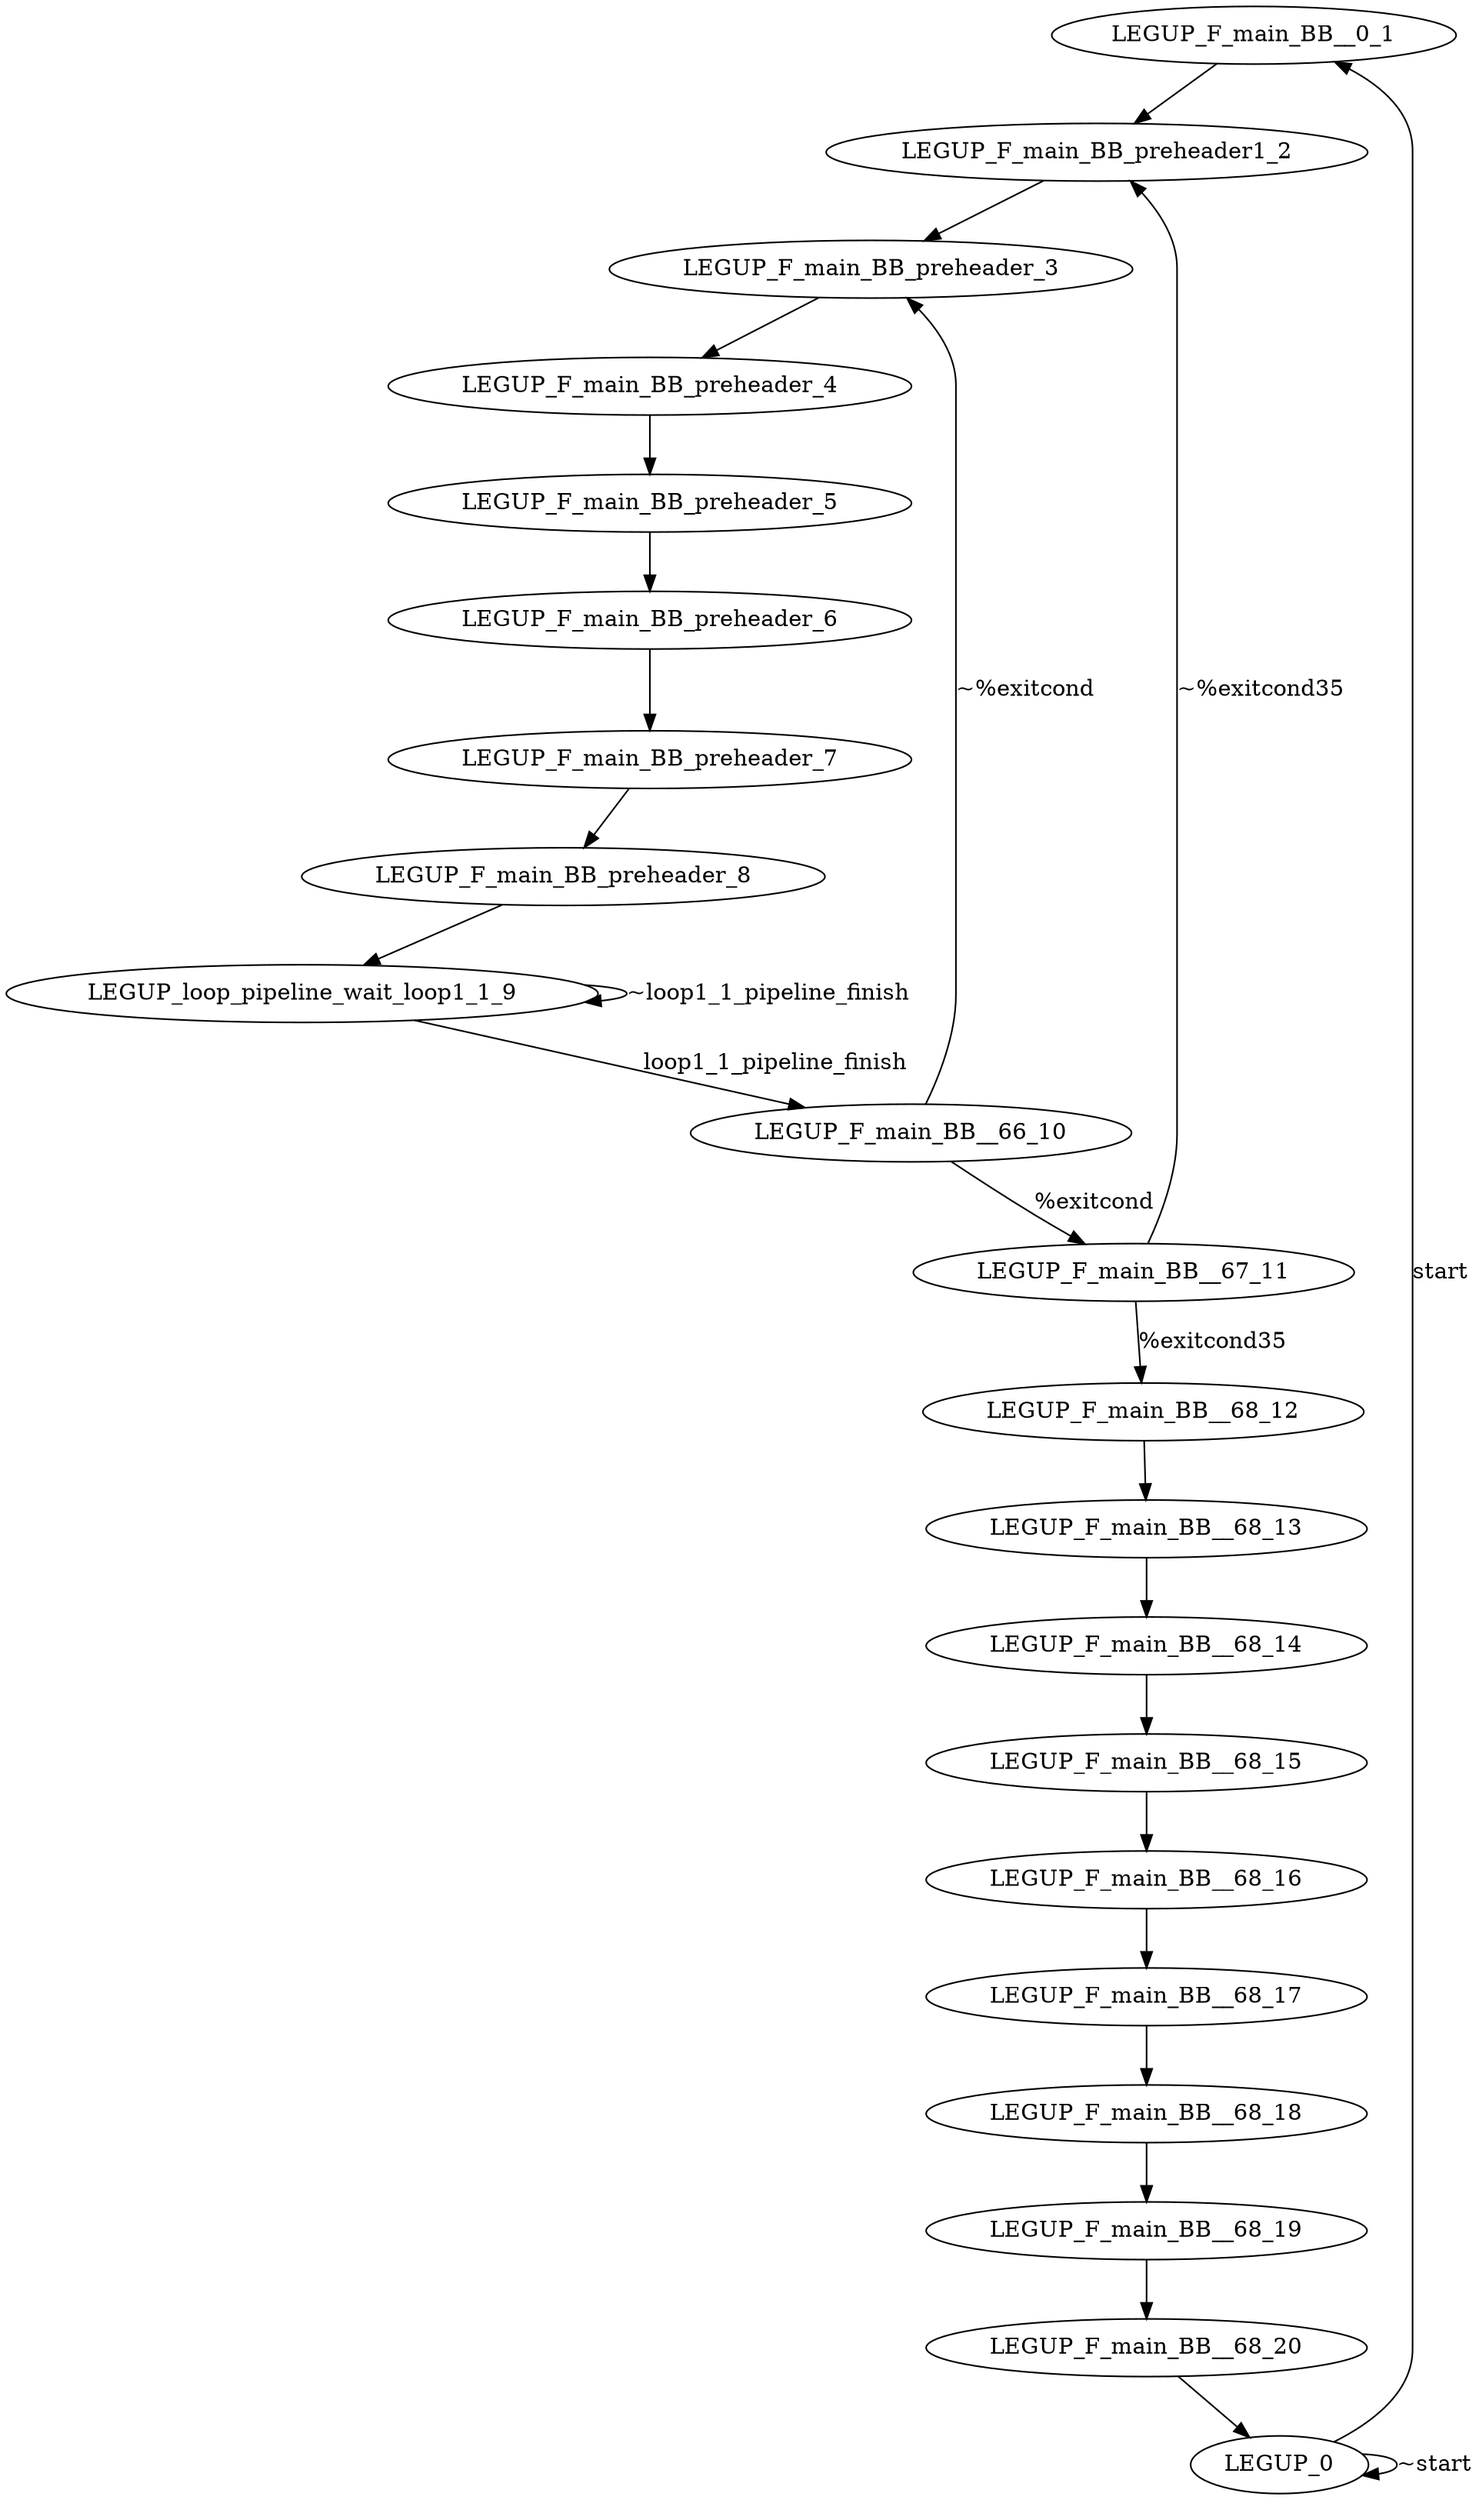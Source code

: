 digraph {
Node0x41e41d0[label="LEGUP_F_main_BB__0_1"];
Node0x41e4030[label="LEGUP_0"];
Node0x41e4030 -> Node0x41e41d0[label="start"];
Node0x41e4030 -> Node0x41e4030[label="~start"];
Node0x41e4350[label="LEGUP_F_main_BB_preheader1_2"];
Node0x41e41d0 -> Node0x41e4350;
Node0x41e44d0[label="LEGUP_F_main_BB_preheader_3"];
Node0x41e4350 -> Node0x41e44d0;
Node0x42210a0[label="LEGUP_F_main_BB_preheader_4"];
Node0x41e44d0 -> Node0x42210a0;
Node0x42211a0[label="LEGUP_F_main_BB_preheader_5"];
Node0x42210a0 -> Node0x42211a0;
Node0x42212a0[label="LEGUP_F_main_BB_preheader_6"];
Node0x42211a0 -> Node0x42212a0;
Node0x42213a0[label="LEGUP_F_main_BB_preheader_7"];
Node0x42212a0 -> Node0x42213a0;
Node0x42214a0[label="LEGUP_F_main_BB_preheader_8"];
Node0x42213a0 -> Node0x42214a0;
Node0x41e4650[label="LEGUP_loop_pipeline_wait_loop1_1_9"];
Node0x42214a0 -> Node0x41e4650;
Node0x41e47d0[label="LEGUP_F_main_BB__66_10"];
Node0x41e4650 -> Node0x41e47d0[label="loop1_1_pipeline_finish"];
Node0x41e4650 -> Node0x41e4650[label="~loop1_1_pipeline_finish"];
Node0x41e4950[label="LEGUP_F_main_BB__67_11"];
Node0x41e47d0 -> Node0x41e4950[label="%exitcond"];
Node0x41e47d0 -> Node0x41e44d0[label="~%exitcond"];
Node0x41e4ad0[label="LEGUP_F_main_BB__68_12"];
Node0x41e4950 -> Node0x41e4ad0[label="%exitcond35"];
Node0x41e4950 -> Node0x41e4350[label="~%exitcond35"];
Node0x42257e0[label="LEGUP_F_main_BB__68_13"];
Node0x41e4ad0 -> Node0x42257e0;
Node0x42258b0[label="LEGUP_F_main_BB__68_14"];
Node0x42257e0 -> Node0x42258b0;
Node0x4225980[label="LEGUP_F_main_BB__68_15"];
Node0x42258b0 -> Node0x4225980;
Node0x4225a50[label="LEGUP_F_main_BB__68_16"];
Node0x4225980 -> Node0x4225a50;
Node0x4225b20[label="LEGUP_F_main_BB__68_17"];
Node0x4225a50 -> Node0x4225b20;
Node0x4225bf0[label="LEGUP_F_main_BB__68_18"];
Node0x4225b20 -> Node0x4225bf0;
Node0x4225cf0[label="LEGUP_F_main_BB__68_19"];
Node0x4225bf0 -> Node0x4225cf0;
Node0x4225df0[label="LEGUP_F_main_BB__68_20"];
Node0x4225cf0 -> Node0x4225df0;
Node0x4225df0 -> Node0x41e4030;
}
